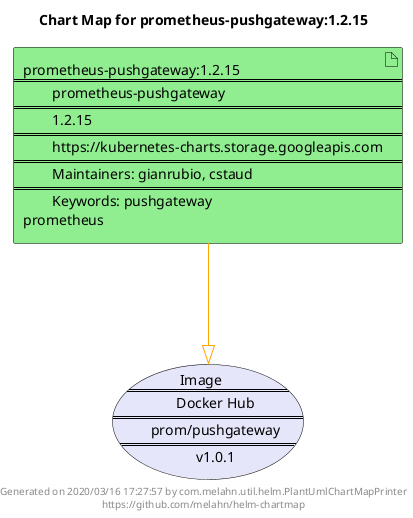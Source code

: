 @startuml
skinparam linetype ortho
skinparam backgroundColor white
skinparam usecaseBorderColor black
skinparam usecaseArrowColor LightSlateGray
skinparam artifactBorderColor black
skinparam artifactArrowColor LightSlateGray

title Chart Map for prometheus-pushgateway:1.2.15

'There is one referenced Helm Chart
artifact "prometheus-pushgateway:1.2.15\n====\n\tprometheus-pushgateway\n====\n\t1.2.15\n====\n\thttps://kubernetes-charts.storage.googleapis.com\n====\n\tMaintainers: gianrubio, cstaud\n====\n\tKeywords: pushgateway\nprometheus" as prometheus_pushgateway_1_2_15 #LightGreen

'There is one referenced Docker Image
usecase "Image\n====\n\tDocker Hub\n====\n\tprom/pushgateway\n====\n\tv1.0.1" as prom_pushgateway_v1_0_1 #Lavender

'Chart Dependencies
prometheus_pushgateway_1_2_15--[#orange]-|>prom_pushgateway_v1_0_1

center footer Generated on 2020/03/16 17:27:57 by com.melahn.util.helm.PlantUmlChartMapPrinter\nhttps://github.com/melahn/helm-chartmap
@enduml
